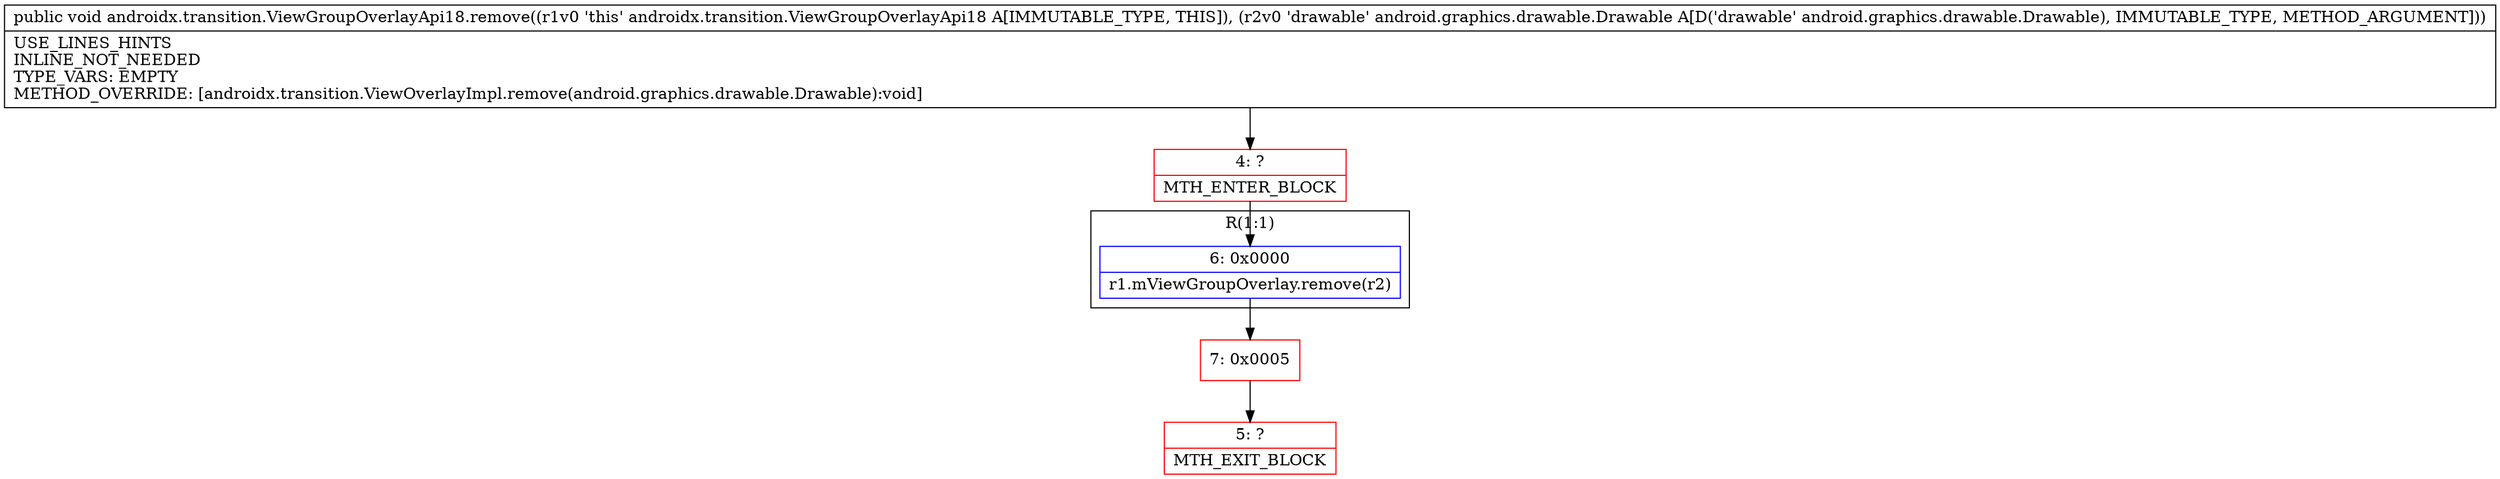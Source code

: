 digraph "CFG forandroidx.transition.ViewGroupOverlayApi18.remove(Landroid\/graphics\/drawable\/Drawable;)V" {
subgraph cluster_Region_1174451845 {
label = "R(1:1)";
node [shape=record,color=blue];
Node_6 [shape=record,label="{6\:\ 0x0000|r1.mViewGroupOverlay.remove(r2)\l}"];
}
Node_4 [shape=record,color=red,label="{4\:\ ?|MTH_ENTER_BLOCK\l}"];
Node_7 [shape=record,color=red,label="{7\:\ 0x0005}"];
Node_5 [shape=record,color=red,label="{5\:\ ?|MTH_EXIT_BLOCK\l}"];
MethodNode[shape=record,label="{public void androidx.transition.ViewGroupOverlayApi18.remove((r1v0 'this' androidx.transition.ViewGroupOverlayApi18 A[IMMUTABLE_TYPE, THIS]), (r2v0 'drawable' android.graphics.drawable.Drawable A[D('drawable' android.graphics.drawable.Drawable), IMMUTABLE_TYPE, METHOD_ARGUMENT]))  | USE_LINES_HINTS\lINLINE_NOT_NEEDED\lTYPE_VARS: EMPTY\lMETHOD_OVERRIDE: [androidx.transition.ViewOverlayImpl.remove(android.graphics.drawable.Drawable):void]\l}"];
MethodNode -> Node_4;Node_6 -> Node_7;
Node_4 -> Node_6;
Node_7 -> Node_5;
}

